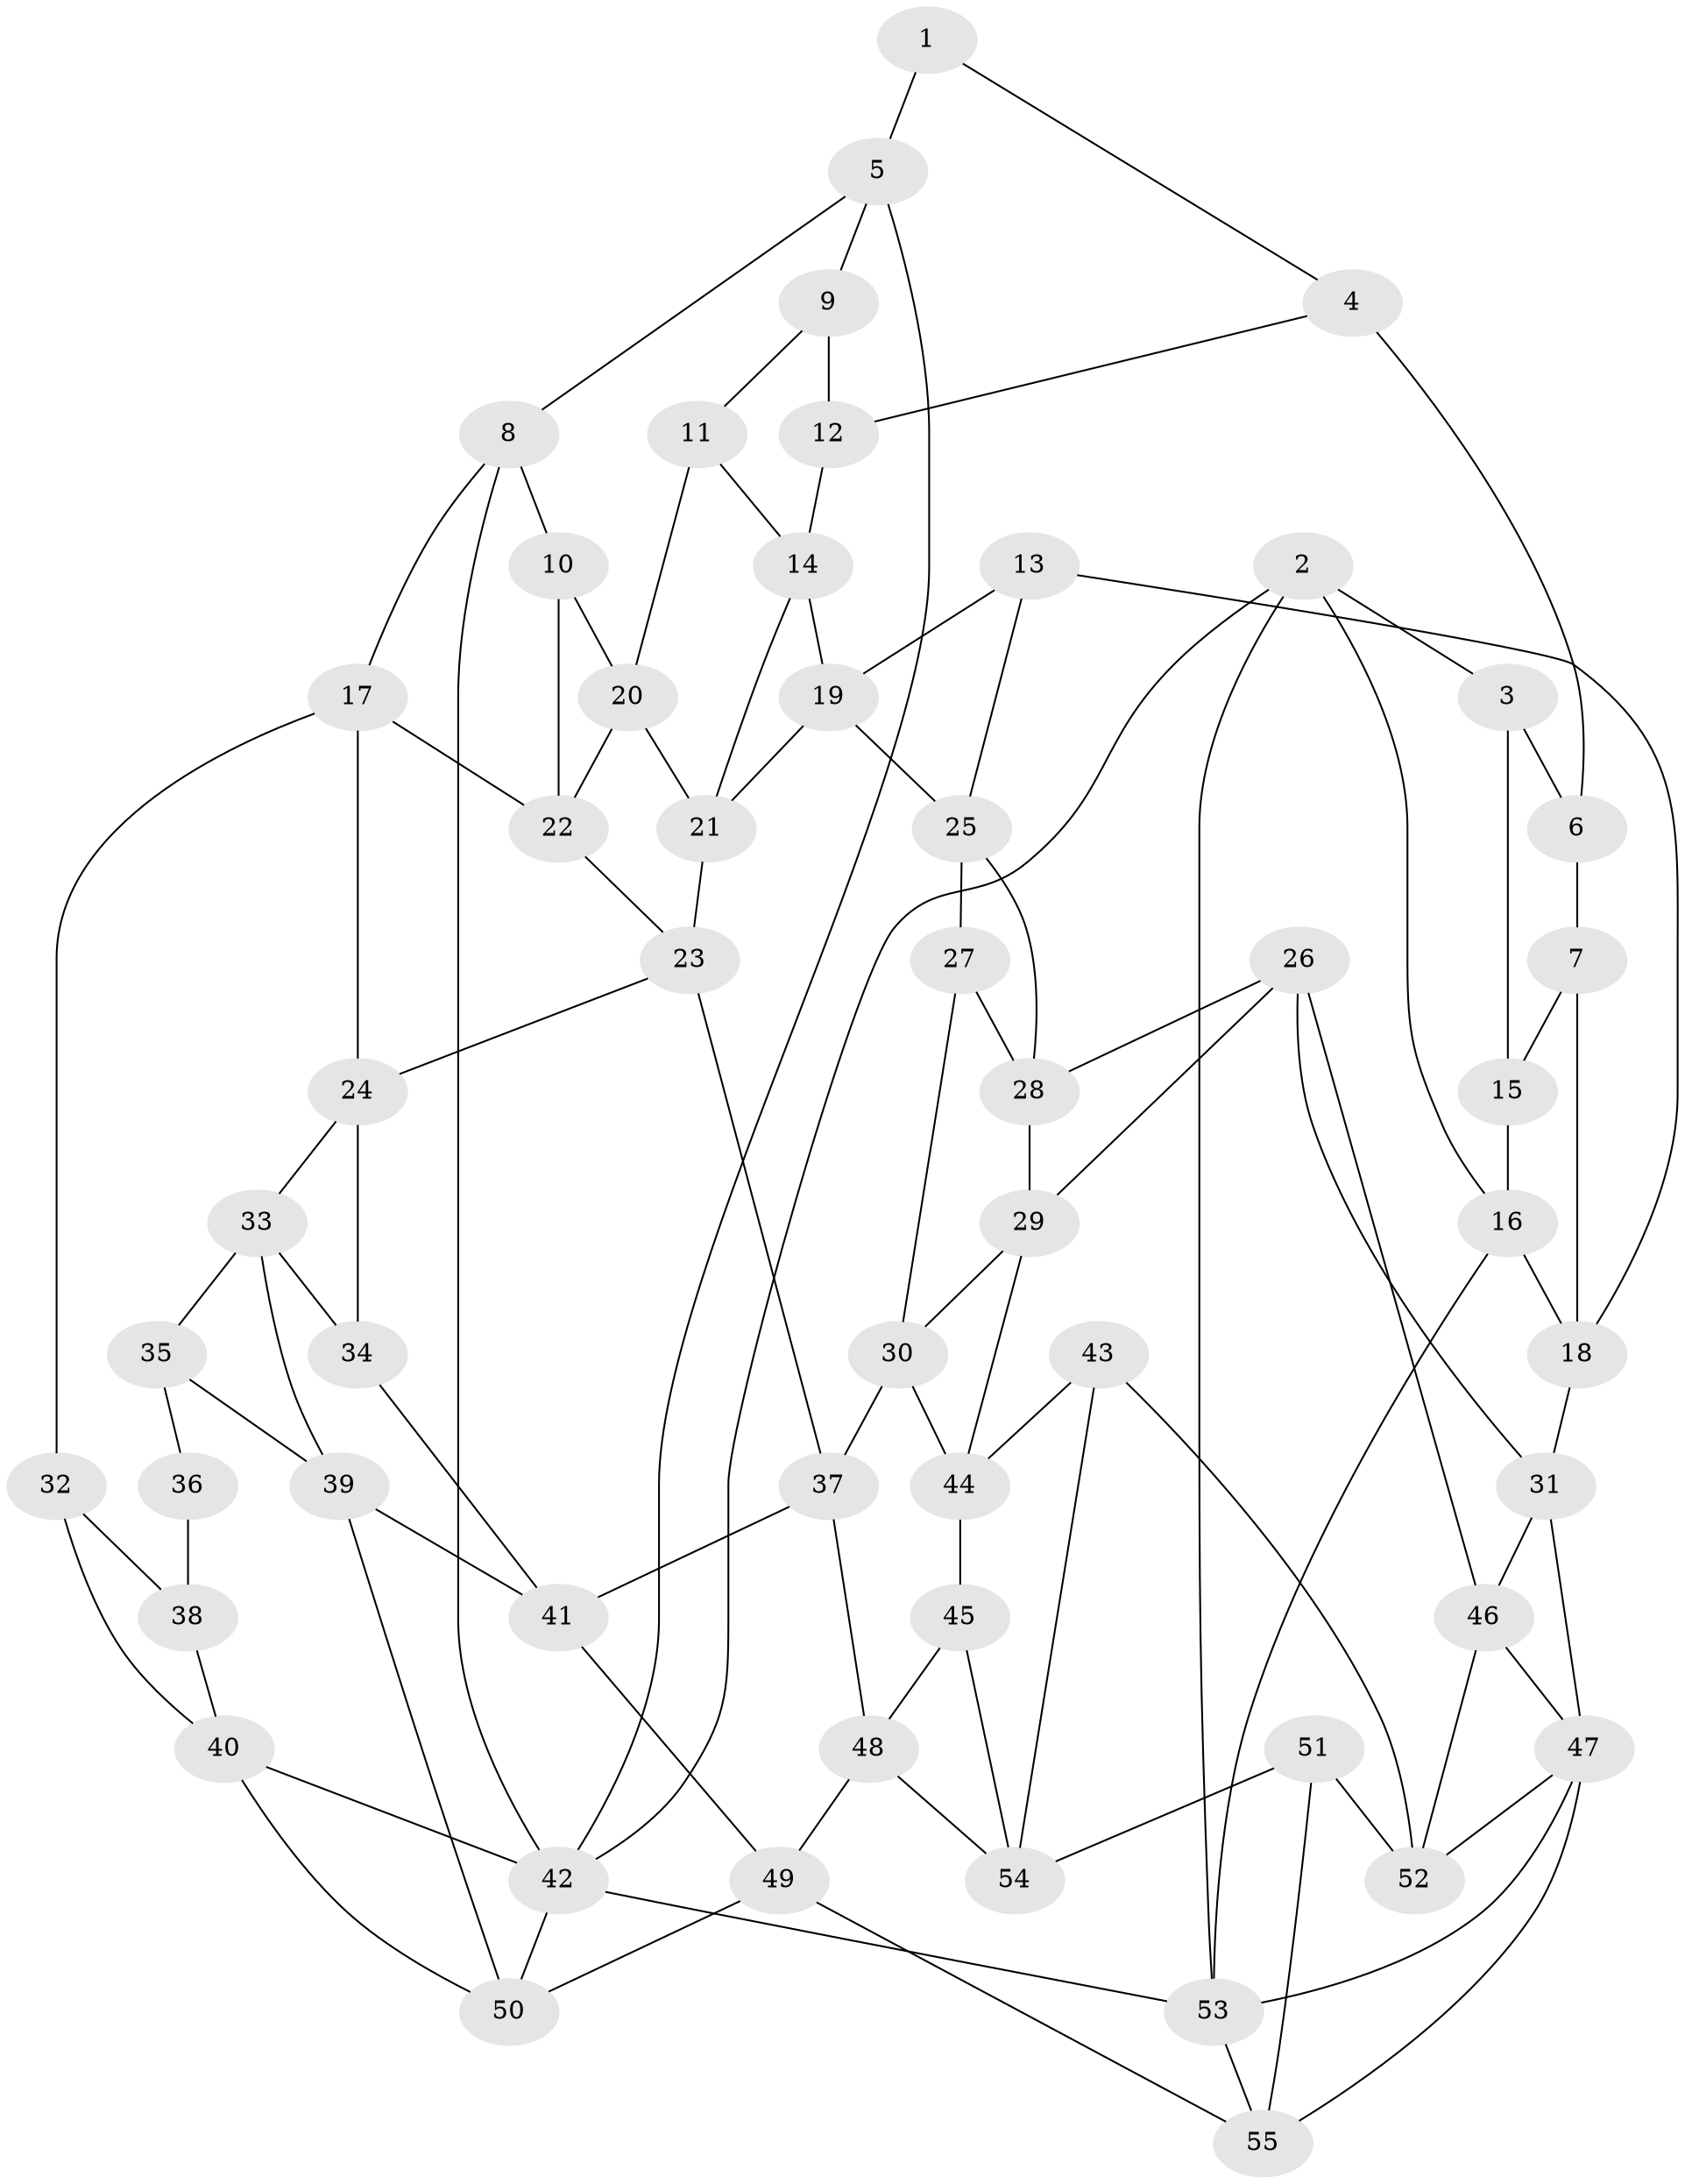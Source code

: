 // original degree distribution, {3: 0.01818181818181818, 5: 0.5272727272727272, 6: 0.21818181818181817, 4: 0.23636363636363636}
// Generated by graph-tools (version 1.1) at 2025/38/03/04/25 23:38:30]
// undirected, 55 vertices, 101 edges
graph export_dot {
  node [color=gray90,style=filled];
  1;
  2;
  3;
  4;
  5;
  6;
  7;
  8;
  9;
  10;
  11;
  12;
  13;
  14;
  15;
  16;
  17;
  18;
  19;
  20;
  21;
  22;
  23;
  24;
  25;
  26;
  27;
  28;
  29;
  30;
  31;
  32;
  33;
  34;
  35;
  36;
  37;
  38;
  39;
  40;
  41;
  42;
  43;
  44;
  45;
  46;
  47;
  48;
  49;
  50;
  51;
  52;
  53;
  54;
  55;
  1 -- 4 [weight=1.0];
  1 -- 5 [weight=1.0];
  2 -- 3 [weight=1.0];
  2 -- 16 [weight=1.0];
  2 -- 42 [weight=1.0];
  2 -- 53 [weight=1.0];
  3 -- 6 [weight=1.0];
  3 -- 15 [weight=1.0];
  4 -- 6 [weight=2.0];
  4 -- 12 [weight=1.0];
  5 -- 8 [weight=1.0];
  5 -- 9 [weight=1.0];
  5 -- 42 [weight=1.0];
  6 -- 7 [weight=1.0];
  7 -- 15 [weight=1.0];
  7 -- 18 [weight=1.0];
  8 -- 10 [weight=1.0];
  8 -- 17 [weight=1.0];
  8 -- 42 [weight=1.0];
  9 -- 11 [weight=1.0];
  9 -- 12 [weight=2.0];
  10 -- 20 [weight=1.0];
  10 -- 22 [weight=1.0];
  11 -- 14 [weight=1.0];
  11 -- 20 [weight=1.0];
  12 -- 14 [weight=1.0];
  13 -- 18 [weight=1.0];
  13 -- 19 [weight=1.0];
  13 -- 25 [weight=1.0];
  14 -- 19 [weight=1.0];
  14 -- 21 [weight=1.0];
  15 -- 16 [weight=2.0];
  16 -- 18 [weight=1.0];
  16 -- 53 [weight=1.0];
  17 -- 22 [weight=1.0];
  17 -- 24 [weight=1.0];
  17 -- 32 [weight=1.0];
  18 -- 31 [weight=1.0];
  19 -- 21 [weight=1.0];
  19 -- 25 [weight=1.0];
  20 -- 21 [weight=1.0];
  20 -- 22 [weight=1.0];
  21 -- 23 [weight=1.0];
  22 -- 23 [weight=1.0];
  23 -- 24 [weight=1.0];
  23 -- 37 [weight=1.0];
  24 -- 33 [weight=1.0];
  24 -- 34 [weight=1.0];
  25 -- 27 [weight=1.0];
  25 -- 28 [weight=1.0];
  26 -- 28 [weight=1.0];
  26 -- 29 [weight=1.0];
  26 -- 31 [weight=1.0];
  26 -- 46 [weight=1.0];
  27 -- 28 [weight=1.0];
  27 -- 30 [weight=1.0];
  28 -- 29 [weight=1.0];
  29 -- 30 [weight=1.0];
  29 -- 44 [weight=1.0];
  30 -- 37 [weight=1.0];
  30 -- 44 [weight=1.0];
  31 -- 46 [weight=1.0];
  31 -- 47 [weight=1.0];
  32 -- 38 [weight=1.0];
  32 -- 40 [weight=1.0];
  33 -- 34 [weight=1.0];
  33 -- 35 [weight=1.0];
  33 -- 39 [weight=1.0];
  34 -- 41 [weight=1.0];
  35 -- 36 [weight=2.0];
  35 -- 39 [weight=1.0];
  36 -- 38 [weight=2.0];
  37 -- 41 [weight=1.0];
  37 -- 48 [weight=1.0];
  38 -- 40 [weight=1.0];
  39 -- 41 [weight=1.0];
  39 -- 50 [weight=1.0];
  40 -- 42 [weight=1.0];
  40 -- 50 [weight=1.0];
  41 -- 49 [weight=1.0];
  42 -- 50 [weight=1.0];
  42 -- 53 [weight=1.0];
  43 -- 44 [weight=1.0];
  43 -- 52 [weight=1.0];
  43 -- 54 [weight=1.0];
  44 -- 45 [weight=1.0];
  45 -- 48 [weight=1.0];
  45 -- 54 [weight=1.0];
  46 -- 47 [weight=1.0];
  46 -- 52 [weight=1.0];
  47 -- 52 [weight=1.0];
  47 -- 53 [weight=1.0];
  47 -- 55 [weight=1.0];
  48 -- 49 [weight=1.0];
  48 -- 54 [weight=1.0];
  49 -- 50 [weight=1.0];
  49 -- 55 [weight=1.0];
  51 -- 52 [weight=1.0];
  51 -- 54 [weight=1.0];
  51 -- 55 [weight=1.0];
  53 -- 55 [weight=1.0];
}
